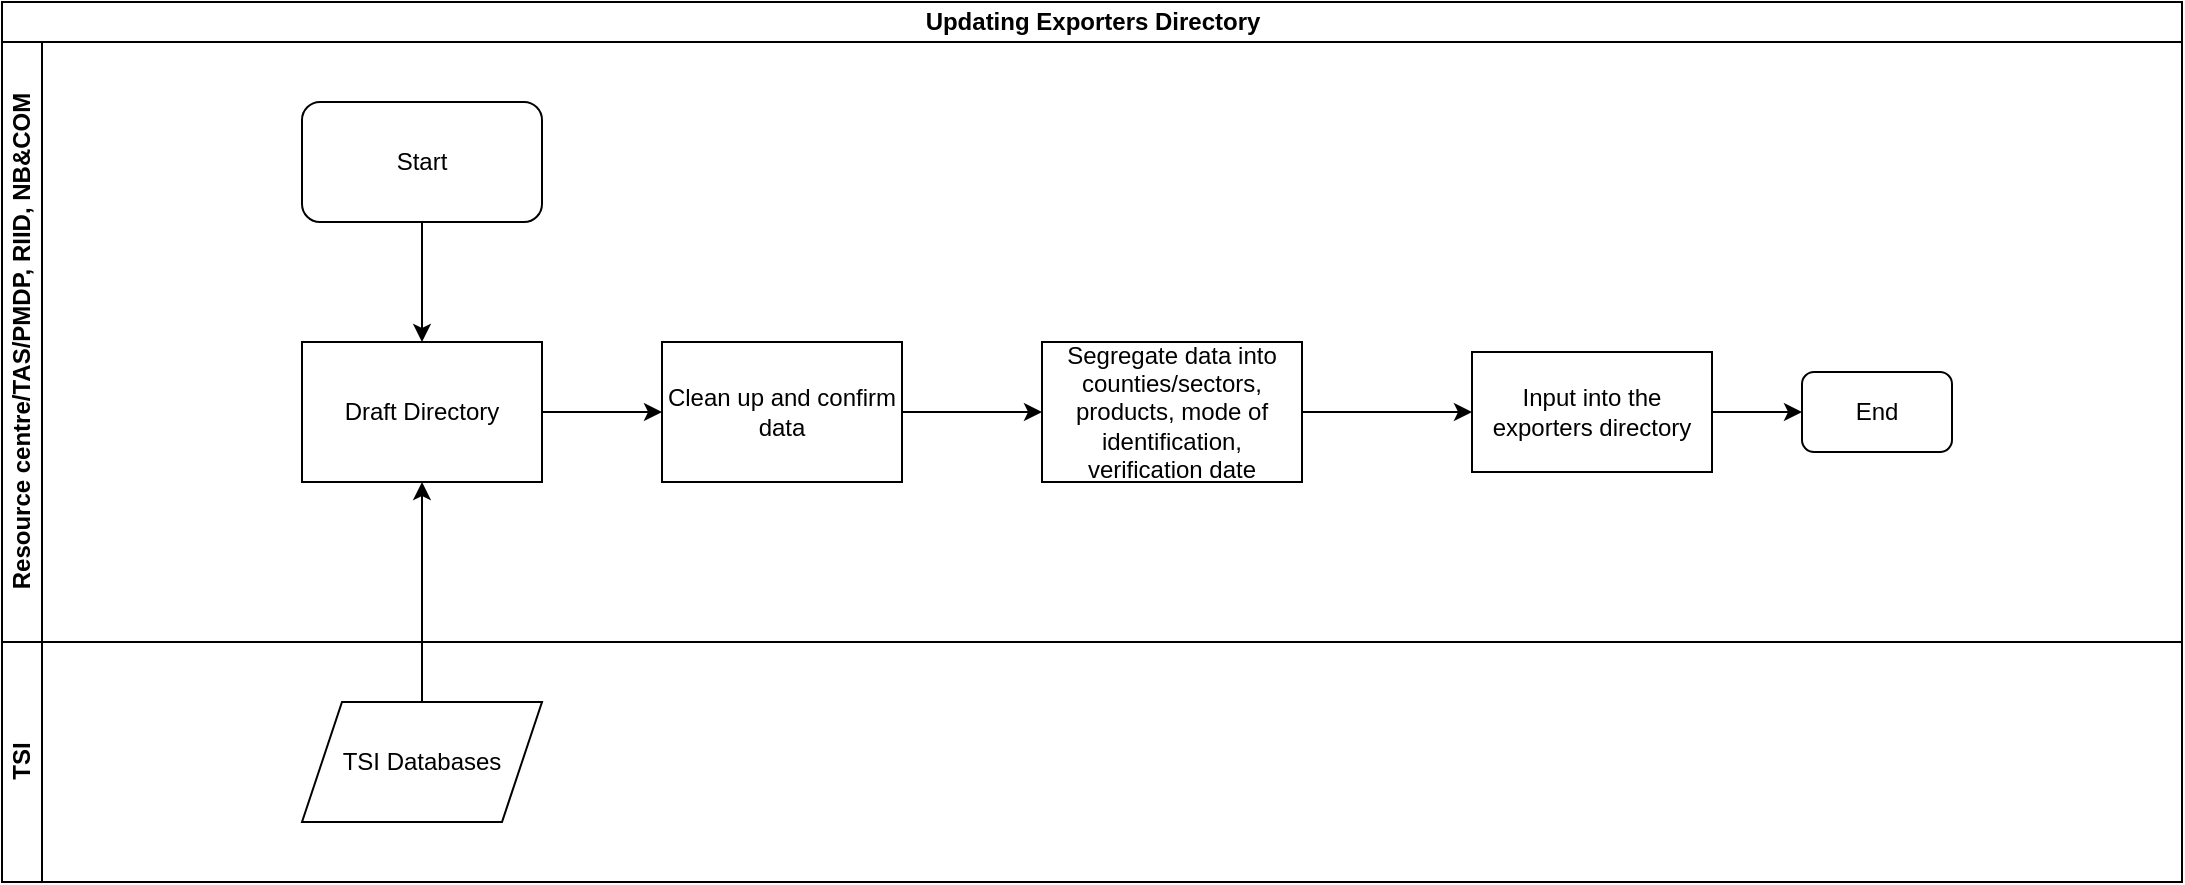 <mxfile version="13.6.5" type="github">
  <diagram id="vPrAaCVRZE2s-7S_AmyK" name="Page-1">
    <mxGraphModel dx="1038" dy="547" grid="1" gridSize="10" guides="1" tooltips="1" connect="1" arrows="1" fold="1" page="1" pageScale="1" pageWidth="1169" pageHeight="827" math="0" shadow="0">
      <root>
        <mxCell id="0" />
        <mxCell id="1" parent="0" />
        <mxCell id="rSzJCblF2KPqofBRmoSj-1" value="Updating Exporters Directory" style="swimlane;html=1;childLayout=stackLayout;resizeParent=1;resizeParentMax=0;horizontal=1;startSize=20;horizontalStack=0;" parent="1" vertex="1">
          <mxGeometry x="40" y="60" width="1090" height="440" as="geometry" />
        </mxCell>
        <mxCell id="rSzJCblF2KPqofBRmoSj-2" value="Resource centre/TAS/PMDP, RIID, NB&amp;amp;COM" style="swimlane;html=1;startSize=20;horizontal=0;" parent="rSzJCblF2KPqofBRmoSj-1" vertex="1">
          <mxGeometry y="20" width="1090" height="300" as="geometry" />
        </mxCell>
        <mxCell id="rSzJCblF2KPqofBRmoSj-6" value="Start" style="rounded=1;whiteSpace=wrap;html=1;" parent="rSzJCblF2KPqofBRmoSj-2" vertex="1">
          <mxGeometry x="150" y="30" width="120" height="60" as="geometry" />
        </mxCell>
        <mxCell id="rSzJCblF2KPqofBRmoSj-27" value="End" style="rounded=1;whiteSpace=wrap;html=1;" parent="rSzJCblF2KPqofBRmoSj-2" vertex="1">
          <mxGeometry x="900" y="165" width="75" height="40" as="geometry" />
        </mxCell>
        <mxCell id="rSzJCblF2KPqofBRmoSj-9" value="Draft Directory" style="rounded=0;whiteSpace=wrap;html=1;" parent="rSzJCblF2KPqofBRmoSj-2" vertex="1">
          <mxGeometry x="150" y="150" width="120" height="70" as="geometry" />
        </mxCell>
        <mxCell id="rSzJCblF2KPqofBRmoSj-8" value="" style="edgeStyle=orthogonalEdgeStyle;rounded=0;orthogonalLoop=1;jettySize=auto;html=1;entryX=0.5;entryY=0;entryDx=0;entryDy=0;" parent="rSzJCblF2KPqofBRmoSj-2" source="rSzJCblF2KPqofBRmoSj-6" target="rSzJCblF2KPqofBRmoSj-9" edge="1">
          <mxGeometry relative="1" as="geometry">
            <mxPoint x="210" y="170" as="targetPoint" />
          </mxGeometry>
        </mxCell>
        <mxCell id="rSzJCblF2KPqofBRmoSj-14" value="TSI" style="swimlane;html=1;startSize=20;horizontal=0;" parent="rSzJCblF2KPqofBRmoSj-1" vertex="1">
          <mxGeometry y="320" width="1090" height="120" as="geometry" />
        </mxCell>
        <mxCell id="rSzJCblF2KPqofBRmoSj-26" value="TSI Databases" style="shape=parallelogram;perimeter=parallelogramPerimeter;whiteSpace=wrap;html=1;fixedSize=1;" parent="rSzJCblF2KPqofBRmoSj-14" vertex="1">
          <mxGeometry x="150" y="30" width="120" height="60" as="geometry" />
        </mxCell>
        <mxCell id="rSzJCblF2KPqofBRmoSj-19" value="" style="endArrow=classic;html=1;entryX=0.5;entryY=1;entryDx=0;entryDy=0;" parent="rSzJCblF2KPqofBRmoSj-1" target="rSzJCblF2KPqofBRmoSj-9" edge="1">
          <mxGeometry width="50" height="50" relative="1" as="geometry">
            <mxPoint x="210" y="350" as="sourcePoint" />
            <mxPoint x="510" y="410" as="targetPoint" />
          </mxGeometry>
        </mxCell>
        <mxCell id="rSzJCblF2KPqofBRmoSj-23" value="" style="edgeStyle=orthogonalEdgeStyle;rounded=0;orthogonalLoop=1;jettySize=auto;html=1;" parent="1" source="rSzJCblF2KPqofBRmoSj-20" target="rSzJCblF2KPqofBRmoSj-22" edge="1">
          <mxGeometry relative="1" as="geometry" />
        </mxCell>
        <mxCell id="rSzJCblF2KPqofBRmoSj-20" value="Clean up and confirm data" style="whiteSpace=wrap;html=1;rounded=0;" parent="1" vertex="1">
          <mxGeometry x="370" y="230" width="120" height="70" as="geometry" />
        </mxCell>
        <mxCell id="rSzJCblF2KPqofBRmoSj-21" value="" style="edgeStyle=orthogonalEdgeStyle;rounded=0;orthogonalLoop=1;jettySize=auto;html=1;" parent="1" source="rSzJCblF2KPqofBRmoSj-9" target="rSzJCblF2KPqofBRmoSj-20" edge="1">
          <mxGeometry relative="1" as="geometry" />
        </mxCell>
        <mxCell id="rSzJCblF2KPqofBRmoSj-25" value="" style="edgeStyle=orthogonalEdgeStyle;rounded=0;orthogonalLoop=1;jettySize=auto;html=1;" parent="1" source="rSzJCblF2KPqofBRmoSj-22" target="rSzJCblF2KPqofBRmoSj-24" edge="1">
          <mxGeometry relative="1" as="geometry" />
        </mxCell>
        <mxCell id="rSzJCblF2KPqofBRmoSj-22" value="Segregate data into counties/sectors, products, mode of identification, verification date" style="whiteSpace=wrap;html=1;rounded=0;" parent="1" vertex="1">
          <mxGeometry x="560" y="230" width="130" height="70" as="geometry" />
        </mxCell>
        <mxCell id="rSzJCblF2KPqofBRmoSj-29" value="" style="edgeStyle=orthogonalEdgeStyle;rounded=0;orthogonalLoop=1;jettySize=auto;html=1;" parent="1" source="rSzJCblF2KPqofBRmoSj-24" edge="1">
          <mxGeometry relative="1" as="geometry">
            <mxPoint x="940" y="265" as="targetPoint" />
          </mxGeometry>
        </mxCell>
        <mxCell id="rSzJCblF2KPqofBRmoSj-24" value="Input into the exporters directory" style="whiteSpace=wrap;html=1;rounded=0;" parent="1" vertex="1">
          <mxGeometry x="775" y="235" width="120" height="60" as="geometry" />
        </mxCell>
      </root>
    </mxGraphModel>
  </diagram>
</mxfile>

